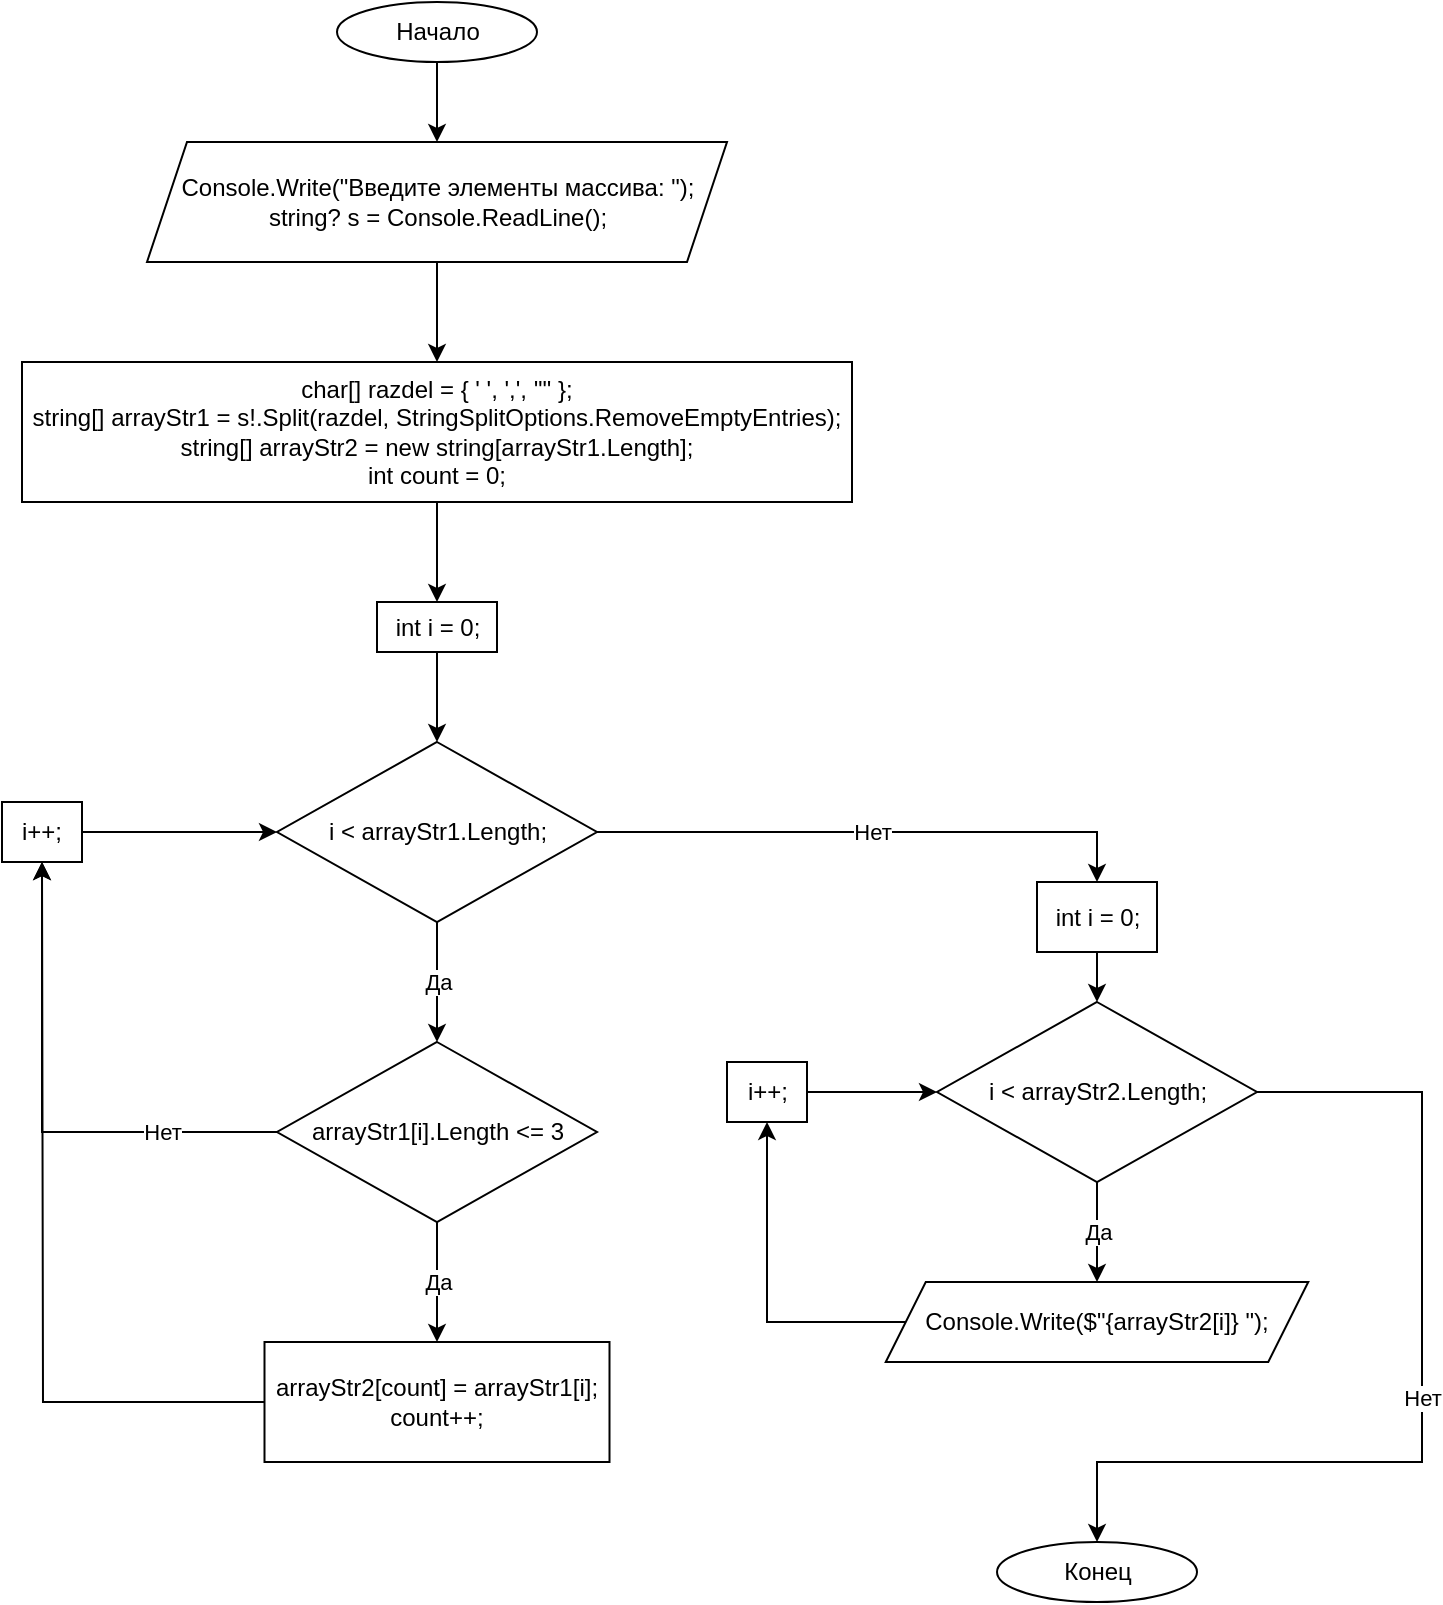 <mxfile version="20.3.0" type="device"><diagram id="OpS5kFpBYj_knQ27gP_F" name="Страница 1"><mxGraphModel dx="1296" dy="735" grid="1" gridSize="10" guides="1" tooltips="1" connect="1" arrows="1" fold="1" page="1" pageScale="1" pageWidth="827" pageHeight="1169" math="0" shadow="0"><root><mxCell id="0"/><mxCell id="1" parent="0"/><mxCell id="Z-lsc20x3CXCafAy_NSm-7" style="edgeStyle=orthogonalEdgeStyle;rounded=0;orthogonalLoop=1;jettySize=auto;html=1;entryX=0.5;entryY=0;entryDx=0;entryDy=0;" parent="1" source="Z-lsc20x3CXCafAy_NSm-1" target="Z-lsc20x3CXCafAy_NSm-2" edge="1"><mxGeometry relative="1" as="geometry"/></mxCell><mxCell id="Z-lsc20x3CXCafAy_NSm-1" value="Начало" style="ellipse;whiteSpace=wrap;html=1;" parent="1" vertex="1"><mxGeometry x="247.5" y="20" width="100" height="30" as="geometry"/></mxCell><mxCell id="Z-lsc20x3CXCafAy_NSm-8" style="edgeStyle=orthogonalEdgeStyle;rounded=0;orthogonalLoop=1;jettySize=auto;html=1;entryX=0.5;entryY=0;entryDx=0;entryDy=0;" parent="1" source="Z-lsc20x3CXCafAy_NSm-2" target="Z-lsc20x3CXCafAy_NSm-3" edge="1"><mxGeometry relative="1" as="geometry"/></mxCell><mxCell id="Z-lsc20x3CXCafAy_NSm-2" value="&lt;div&gt;Console.Write(&quot;Введите элементы массива: &quot;);&lt;/div&gt;&lt;div&gt;string? s = Console.ReadLine();&lt;/div&gt;" style="shape=parallelogram;perimeter=parallelogramPerimeter;whiteSpace=wrap;html=1;fixedSize=1;" parent="1" vertex="1"><mxGeometry x="152.5" y="90" width="290" height="60" as="geometry"/></mxCell><mxCell id="pQF22R6n4tueWn8DaH4k-4" style="edgeStyle=orthogonalEdgeStyle;rounded=0;orthogonalLoop=1;jettySize=auto;html=1;entryX=0.5;entryY=0;entryDx=0;entryDy=0;" edge="1" parent="1" source="Z-lsc20x3CXCafAy_NSm-3" target="pQF22R6n4tueWn8DaH4k-1"><mxGeometry relative="1" as="geometry"/></mxCell><mxCell id="Z-lsc20x3CXCafAy_NSm-3" value="&lt;div&gt;char[] razdel = { ' ', ',', '&quot;' };&lt;/div&gt;&lt;div&gt;string[] arrayStr1 = s!.Split(razdel, StringSplitOptions.RemoveEmptyEntries);&lt;/div&gt;&lt;div&gt;string[] arrayStr2 = new string[arrayStr1.Length];&lt;/div&gt;&lt;div&gt;int count = 0;&lt;/div&gt;" style="rounded=0;whiteSpace=wrap;html=1;" parent="1" vertex="1"><mxGeometry x="90" y="200" width="415" height="70" as="geometry"/></mxCell><mxCell id="Z-lsc20x3CXCafAy_NSm-11" value="Да" style="edgeStyle=orthogonalEdgeStyle;rounded=0;orthogonalLoop=1;jettySize=auto;html=1;entryX=0.5;entryY=0;entryDx=0;entryDy=0;" parent="1" source="Z-lsc20x3CXCafAy_NSm-5" target="Z-lsc20x3CXCafAy_NSm-6" edge="1"><mxGeometry relative="1" as="geometry"/></mxCell><mxCell id="pQF22R6n4tueWn8DaH4k-8" value="Нет" style="edgeStyle=orthogonalEdgeStyle;rounded=0;orthogonalLoop=1;jettySize=auto;html=1;entryX=0.5;entryY=1;entryDx=0;entryDy=0;" edge="1" parent="1" source="Z-lsc20x3CXCafAy_NSm-5" target="pQF22R6n4tueWn8DaH4k-2"><mxGeometry x="-0.545" relative="1" as="geometry"><mxPoint as="offset"/></mxGeometry></mxCell><mxCell id="Z-lsc20x3CXCafAy_NSm-5" value="arrayStr1[i].Length &amp;lt;= 3" style="rhombus;whiteSpace=wrap;html=1;" parent="1" vertex="1"><mxGeometry x="217.5" y="540" width="160" height="90" as="geometry"/></mxCell><mxCell id="pQF22R6n4tueWn8DaH4k-9" style="edgeStyle=orthogonalEdgeStyle;rounded=0;orthogonalLoop=1;jettySize=auto;html=1;" edge="1" parent="1" source="Z-lsc20x3CXCafAy_NSm-6"><mxGeometry relative="1" as="geometry"><mxPoint x="100" y="450.0" as="targetPoint"/></mxGeometry></mxCell><mxCell id="Z-lsc20x3CXCafAy_NSm-6" value="arrayStr2&lt;span style=&quot;background-color: initial;&quot;&gt;[count] = arrayStr1[i];&lt;/span&gt;&lt;br&gt;&lt;div&gt;count++;&lt;/div&gt;" style="rounded=0;whiteSpace=wrap;html=1;" parent="1" vertex="1"><mxGeometry x="211.25" y="690" width="172.5" height="60" as="geometry"/></mxCell><mxCell id="Z-lsc20x3CXCafAy_NSm-15" value="Конец" style="ellipse;whiteSpace=wrap;html=1;" parent="1" vertex="1"><mxGeometry x="577.51" y="790" width="100" height="30" as="geometry"/></mxCell><mxCell id="pQF22R6n4tueWn8DaH4k-23" style="edgeStyle=orthogonalEdgeStyle;rounded=0;orthogonalLoop=1;jettySize=auto;html=1;entryX=0.5;entryY=1;entryDx=0;entryDy=0;" edge="1" parent="1" source="Z-lsc20x3CXCafAy_NSm-21" target="pQF22R6n4tueWn8DaH4k-14"><mxGeometry relative="1" as="geometry"/></mxCell><mxCell id="Z-lsc20x3CXCafAy_NSm-21" value="Console.Write($&quot;{arrayStr2[i]} &quot;);" style="shape=parallelogram;perimeter=parallelogramPerimeter;whiteSpace=wrap;html=1;fixedSize=1;" parent="1" vertex="1"><mxGeometry x="521.88" y="660" width="211.25" height="40" as="geometry"/></mxCell><mxCell id="pQF22R6n4tueWn8DaH4k-5" style="edgeStyle=orthogonalEdgeStyle;rounded=0;orthogonalLoop=1;jettySize=auto;html=1;entryX=0.5;entryY=0;entryDx=0;entryDy=0;" edge="1" parent="1" source="pQF22R6n4tueWn8DaH4k-1" target="pQF22R6n4tueWn8DaH4k-3"><mxGeometry relative="1" as="geometry"/></mxCell><mxCell id="pQF22R6n4tueWn8DaH4k-1" value="int i = 0;" style="rounded=0;whiteSpace=wrap;html=1;" vertex="1" parent="1"><mxGeometry x="267.5" y="320" width="60" height="25" as="geometry"/></mxCell><mxCell id="pQF22R6n4tueWn8DaH4k-7" style="edgeStyle=orthogonalEdgeStyle;rounded=0;orthogonalLoop=1;jettySize=auto;html=1;entryX=0;entryY=0.5;entryDx=0;entryDy=0;" edge="1" parent="1" source="pQF22R6n4tueWn8DaH4k-2" target="pQF22R6n4tueWn8DaH4k-3"><mxGeometry relative="1" as="geometry"/></mxCell><mxCell id="pQF22R6n4tueWn8DaH4k-2" value="i++;" style="rounded=0;whiteSpace=wrap;html=1;" vertex="1" parent="1"><mxGeometry x="80" y="420" width="40" height="30" as="geometry"/></mxCell><mxCell id="pQF22R6n4tueWn8DaH4k-6" value="Да" style="edgeStyle=orthogonalEdgeStyle;rounded=0;orthogonalLoop=1;jettySize=auto;html=1;entryX=0.5;entryY=0;entryDx=0;entryDy=0;" edge="1" parent="1" source="pQF22R6n4tueWn8DaH4k-3" target="Z-lsc20x3CXCafAy_NSm-5"><mxGeometry relative="1" as="geometry"/></mxCell><mxCell id="pQF22R6n4tueWn8DaH4k-21" value="Нет" style="edgeStyle=orthogonalEdgeStyle;rounded=0;orthogonalLoop=1;jettySize=auto;html=1;entryX=0.5;entryY=0;entryDx=0;entryDy=0;" edge="1" parent="1" source="pQF22R6n4tueWn8DaH4k-3" target="pQF22R6n4tueWn8DaH4k-12"><mxGeometry relative="1" as="geometry"/></mxCell><mxCell id="pQF22R6n4tueWn8DaH4k-3" value="i &amp;lt; arrayStr1.Length;" style="rhombus;whiteSpace=wrap;html=1;" vertex="1" parent="1"><mxGeometry x="217.5" y="390" width="160" height="90" as="geometry"/></mxCell><mxCell id="pQF22R6n4tueWn8DaH4k-17" style="edgeStyle=orthogonalEdgeStyle;rounded=0;orthogonalLoop=1;jettySize=auto;html=1;entryX=0.5;entryY=0;entryDx=0;entryDy=0;" edge="1" parent="1" source="pQF22R6n4tueWn8DaH4k-12" target="pQF22R6n4tueWn8DaH4k-16"><mxGeometry relative="1" as="geometry"/></mxCell><mxCell id="pQF22R6n4tueWn8DaH4k-12" value="int i = 0;" style="rounded=0;whiteSpace=wrap;html=1;" vertex="1" parent="1"><mxGeometry x="597.5" y="460" width="60" height="35" as="geometry"/></mxCell><mxCell id="pQF22R6n4tueWn8DaH4k-18" style="edgeStyle=orthogonalEdgeStyle;rounded=0;orthogonalLoop=1;jettySize=auto;html=1;entryX=0;entryY=0.5;entryDx=0;entryDy=0;" edge="1" parent="1" source="pQF22R6n4tueWn8DaH4k-14" target="pQF22R6n4tueWn8DaH4k-16"><mxGeometry relative="1" as="geometry"/></mxCell><mxCell id="pQF22R6n4tueWn8DaH4k-14" value="i++;" style="rounded=0;whiteSpace=wrap;html=1;" vertex="1" parent="1"><mxGeometry x="442.5" y="550" width="40" height="30" as="geometry"/></mxCell><mxCell id="pQF22R6n4tueWn8DaH4k-22" value="Да" style="edgeStyle=orthogonalEdgeStyle;rounded=0;orthogonalLoop=1;jettySize=auto;html=1;entryX=0.5;entryY=0;entryDx=0;entryDy=0;" edge="1" parent="1" source="pQF22R6n4tueWn8DaH4k-16" target="Z-lsc20x3CXCafAy_NSm-21"><mxGeometry relative="1" as="geometry"/></mxCell><mxCell id="pQF22R6n4tueWn8DaH4k-24" value="Нет" style="edgeStyle=orthogonalEdgeStyle;rounded=0;orthogonalLoop=1;jettySize=auto;html=1;entryX=0.5;entryY=0;entryDx=0;entryDy=0;" edge="1" parent="1" source="pQF22R6n4tueWn8DaH4k-16" target="Z-lsc20x3CXCafAy_NSm-15"><mxGeometry relative="1" as="geometry"><Array as="points"><mxPoint x="790" y="565"/><mxPoint x="790" y="750"/><mxPoint x="628" y="750"/></Array></mxGeometry></mxCell><mxCell id="pQF22R6n4tueWn8DaH4k-16" value="i &amp;lt; arrayStr2.Length;" style="rhombus;whiteSpace=wrap;html=1;" vertex="1" parent="1"><mxGeometry x="547.5" y="520" width="160" height="90" as="geometry"/></mxCell></root></mxGraphModel></diagram></mxfile>